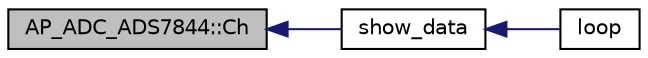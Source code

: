 digraph "AP_ADC_ADS7844::Ch"
{
 // INTERACTIVE_SVG=YES
  edge [fontname="Helvetica",fontsize="10",labelfontname="Helvetica",labelfontsize="10"];
  node [fontname="Helvetica",fontsize="10",shape=record];
  rankdir="LR";
  Node1 [label="AP_ADC_ADS7844::Ch",height=0.2,width=0.4,color="black", fillcolor="grey75", style="filled" fontcolor="black"];
  Node1 -> Node2 [dir="back",color="midnightblue",fontsize="10",style="solid",fontname="Helvetica"];
  Node2 [label="show_data",height=0.2,width=0.4,color="black", fillcolor="white", style="filled",URL="$AP__ADC__test_8pde.html#a73638d4c6b6727029345856e93e2ff3e"];
  Node2 -> Node3 [dir="back",color="midnightblue",fontsize="10",style="solid",fontname="Helvetica"];
  Node3 [label="loop",height=0.2,width=0.4,color="black", fillcolor="white", style="filled",URL="$AP__ADC__test_8pde.html#afe461d27b9c48d5921c00d521181f12f"];
}
